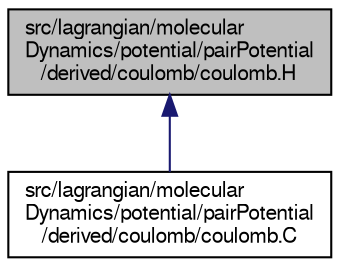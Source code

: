 digraph "src/lagrangian/molecularDynamics/potential/pairPotential/derived/coulomb/coulomb.H"
{
  bgcolor="transparent";
  edge [fontname="FreeSans",fontsize="10",labelfontname="FreeSans",labelfontsize="10"];
  node [fontname="FreeSans",fontsize="10",shape=record];
  Node100 [label="src/lagrangian/molecular\lDynamics/potential/pairPotential\l/derived/coulomb/coulomb.H",height=0.2,width=0.4,color="black", fillcolor="grey75", style="filled", fontcolor="black"];
  Node100 -> Node101 [dir="back",color="midnightblue",fontsize="10",style="solid",fontname="FreeSans"];
  Node101 [label="src/lagrangian/molecular\lDynamics/potential/pairPotential\l/derived/coulomb/coulomb.C",height=0.2,width=0.4,color="black",URL="$a06536.html"];
}
